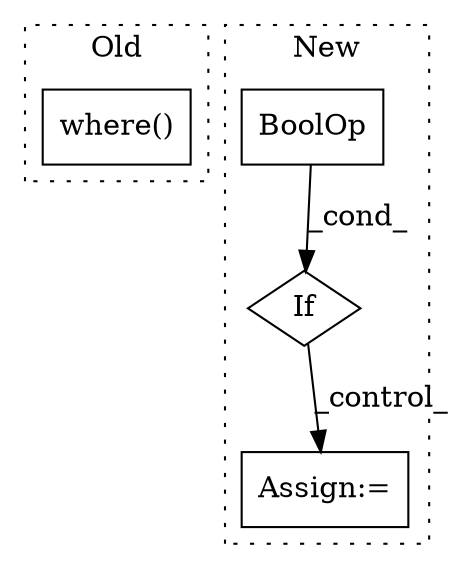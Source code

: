 digraph G {
subgraph cluster0 {
1 [label="where()" a="75" s="5068,5103" l="12,1" shape="box"];
label = "Old";
style="dotted";
}
subgraph cluster1 {
2 [label="BoolOp" a="72" s="3586" l="28" shape="box"];
3 [label="Assign:=" a="68" s="3923" l="4" shape="box"];
4 [label="If" a="96" s="3583" l="3" shape="diamond"];
label = "New";
style="dotted";
}
2 -> 4 [label="_cond_"];
4 -> 3 [label="_control_"];
}